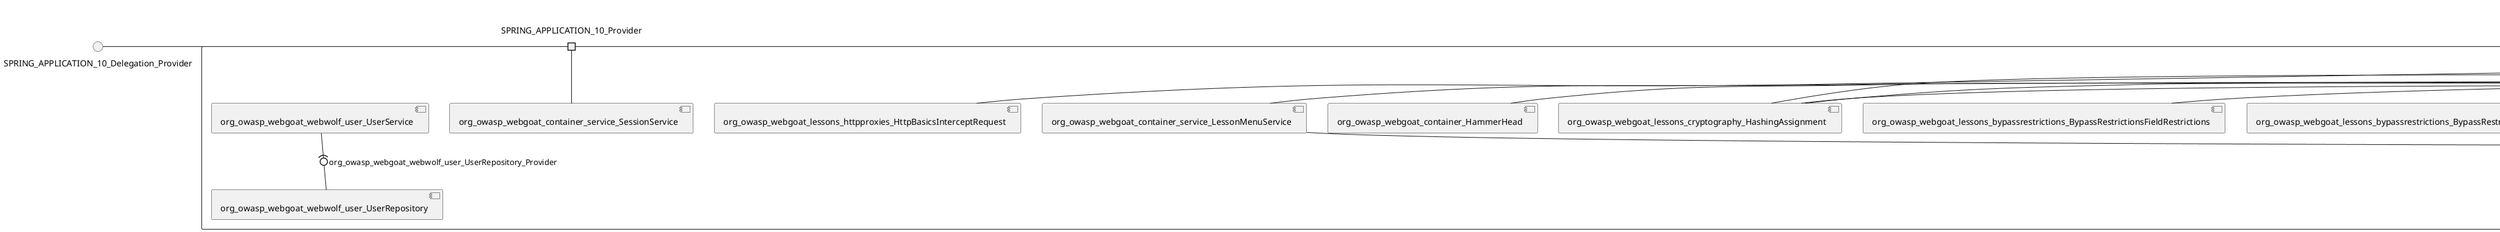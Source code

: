 @startuml
skinparam fixCircleLabelOverlapping true
skinparam componentStyle uml2
() SPRING_APPLICATION_10_Delegation_Provider
() SPRING_APPLICATION_11_Delegation_Provider
() SPRING_APPLICATION_2_Delegation_Provider
() SPRING_APPLICATION_3_Delegation_Provider
() SPRING_APPLICATION_4_Delegation_Provider
() SPRING_APPLICATION_5_Delegation_Provider
() SPRING_APPLICATION_6_Delegation_Provider
() SPRING_APPLICATION_7_Delegation_Provider
() SPRING_APPLICATION_8_Delegation_Provider
() SPRING_APPLICATION_9_Delegation_Provider
() SPRING_APPLICATION_BypassRestrictions_FieldRestrictions_POST_Delegation_Provider
() SPRING_APPLICATION_BypassRestrictions_frontendValidation_POST_Delegation_Provider
() SPRING_APPLICATION_ChromeDevTools_dummy_POST_Delegation_Provider
() SPRING_APPLICATION_ChromeDevTools_network_POST_Delegation_Provider
() SPRING_APPLICATION_CrossSiteScriptingStored_stored_xss_POST_Delegation_Provider
() SPRING_APPLICATION_CrossSiteScriptingStored_stored_xss_follow_up_POST_Delegation_Provider
() SPRING_APPLICATION_CrossSiteScripting_attack1_POST_Delegation_Provider
() SPRING_APPLICATION_CrossSiteScripting_attack3_POST_Delegation_Provider
() SPRING_APPLICATION_CrossSiteScripting_attack4_POST_Delegation_Provider
() SPRING_APPLICATION_CrossSiteScripting_attack5a_GET_Delegation_Provider
() SPRING_APPLICATION_CrossSiteScripting_attack6a_POST_Delegation_Provider
() SPRING_APPLICATION_CrossSiteScripting_dom_follow_up_POST_Delegation_Provider
() SPRING_APPLICATION_CrossSiteScripting_phone_home_xss_POST_Delegation_Provider
() SPRING_APPLICATION_CrossSiteScripting_quiz_GET_POST_Delegation_Provider
() SPRING_APPLICATION_Delegation_Provider
() SPRING_APPLICATION_GET_10_Delegation_Provider
() SPRING_APPLICATION_GET_11_Delegation_Provider
() SPRING_APPLICATION_GET_12_Delegation_Provider
() SPRING_APPLICATION_GET_13_Delegation_Provider
() SPRING_APPLICATION_GET_14_Delegation_Provider
() SPRING_APPLICATION_GET_2_Delegation_Provider
() SPRING_APPLICATION_GET_3_Delegation_Provider
() SPRING_APPLICATION_GET_4_Delegation_Provider
() SPRING_APPLICATION_GET_5_Delegation_Provider
() SPRING_APPLICATION_GET_6_Delegation_Provider
() SPRING_APPLICATION_GET_7_Delegation_Provider
() SPRING_APPLICATION_GET_8_Delegation_Provider
() SPRING_APPLICATION_GET_9_Delegation_Provider
() SPRING_APPLICATION_GET_Delegation_Provider
() SPRING_APPLICATION_HtmlTampering_task_POST_Delegation_Provider
() SPRING_APPLICATION_HttpBasics_attack1_POST_Delegation_Provider
() SPRING_APPLICATION_HttpBasics_attack2_POST_Delegation_Provider
() SPRING_APPLICATION_IDOR_diff_attributes_POST_Delegation_Provider
() SPRING_APPLICATION_IDOR_login_POST_Delegation_Provider
() SPRING_APPLICATION_IDOR_profile_alt_path_POST_Delegation_Provider
() SPRING_APPLICATION_InsecureDeserialization_task_POST_Delegation_Provider
() SPRING_APPLICATION_InsecureLogin_Delegation_Provider
() SPRING_APPLICATION_JWT_decode_POST_Delegation_Provider
() SPRING_APPLICATION_JWT_jku_Delegation_Provider
() SPRING_APPLICATION_JWT_kid_Delegation_Provider
() SPRING_APPLICATION_JWT_quiz_GET_POST_Delegation_Provider
() SPRING_APPLICATION_JWT_refresh_Delegation_Provider
() SPRING_APPLICATION_JWT_secret_POST_Delegation_Provider
() SPRING_APPLICATION_JWT_votings_Delegation_Provider
() SPRING_APPLICATION_LogSpoofing_log_bleeding_POST_Delegation_Provider
() SPRING_APPLICATION_LogSpoofing_log_spoofing_POST_Delegation_Provider
() SPRING_APPLICATION_POST_10_Delegation_Provider
() SPRING_APPLICATION_POST_11_Delegation_Provider
() SPRING_APPLICATION_POST_12_Delegation_Provider
() SPRING_APPLICATION_POST_13_Delegation_Provider
() SPRING_APPLICATION_POST_14_Delegation_Provider
() SPRING_APPLICATION_POST_15_Delegation_Provider
() SPRING_APPLICATION_POST_16_Delegation_Provider
() SPRING_APPLICATION_POST_17_Delegation_Provider
() SPRING_APPLICATION_POST_18_Delegation_Provider
() SPRING_APPLICATION_POST_2_Delegation_Provider
() SPRING_APPLICATION_POST_3_Delegation_Provider
() SPRING_APPLICATION_POST_4_Delegation_Provider
() SPRING_APPLICATION_POST_5_Delegation_Provider
() SPRING_APPLICATION_POST_6_Delegation_Provider
() SPRING_APPLICATION_POST_7_Delegation_Provider
() SPRING_APPLICATION_POST_8_Delegation_Provider
() SPRING_APPLICATION_POST_9_Delegation_Provider
() SPRING_APPLICATION_POST_Delegation_Provider
() SPRING_APPLICATION_PUT_Delegation_Provider
() SPRING_APPLICATION_PasswordReset_ForgotPassword_create_password_reset_link_POST_Delegation_Provider
() SPRING_APPLICATION_PasswordReset_SecurityQuestions_POST_Delegation_Provider
() SPRING_APPLICATION_PasswordReset_reset_Delegation_Provider
() SPRING_APPLICATION_PasswordReset_simple_mail_reset_POST_Delegation_Provider
() SPRING_APPLICATION_PathTraversal_profile_picture_GET_Delegation_Provider
() SPRING_APPLICATION_PathTraversal_profile_picture_fix_GET_Delegation_Provider
() SPRING_APPLICATION_PathTraversal_profile_upload_POST_Delegation_Provider
() SPRING_APPLICATION_PathTraversal_profile_upload_fix_POST_Delegation_Provider
() SPRING_APPLICATION_PathTraversal_profile_upload_remove_user_input_POST_Delegation_Provider
() SPRING_APPLICATION_PathTraversal_random_POST_Delegation_Provider
() SPRING_APPLICATION_PathTraversal_random_picture_GET_Delegation_Provider
() SPRING_APPLICATION_PathTraversal_zip_slip_Delegation_Provider
() SPRING_APPLICATION_SSRF_task1_POST_Delegation_Provider
() SPRING_APPLICATION_SSRF_task2_POST_Delegation_Provider
() SPRING_APPLICATION_SecurePasswords_assignment_POST_Delegation_Provider
() SPRING_APPLICATION_SqlInjectionAdvanced_attack6a_POST_Delegation_Provider
() SPRING_APPLICATION_SqlInjectionAdvanced_attack6b_POST_Delegation_Provider
() SPRING_APPLICATION_SqlInjectionAdvanced_challenge_Login_POST_Delegation_Provider
() SPRING_APPLICATION_SqlInjectionAdvanced_challenge_PUT_Delegation_Provider
() SPRING_APPLICATION_SqlInjectionAdvanced_quiz_GET_POST_Delegation_Provider
() SPRING_APPLICATION_SqlInjectionMitigations_attack10a_POST_Delegation_Provider
() SPRING_APPLICATION_SqlInjectionMitigations_attack10b_POST_Delegation_Provider
() SPRING_APPLICATION_SqlInjectionMitigations_attack12a_POST_Delegation_Provider
() SPRING_APPLICATION_SqlInjectionMitigations_servers_GET_Delegation_Provider
() SPRING_APPLICATION_SqlInjection_assignment5a_POST_Delegation_Provider
() SPRING_APPLICATION_SqlInjection_assignment5b_POST_Delegation_Provider
() SPRING_APPLICATION_SqlInjection_attack10_POST_Delegation_Provider
() SPRING_APPLICATION_SqlInjection_attack2_POST_Delegation_Provider
() SPRING_APPLICATION_SqlInjection_attack3_POST_Delegation_Provider
() SPRING_APPLICATION_SqlInjection_attack4_POST_Delegation_Provider
() SPRING_APPLICATION_SqlInjection_attack5_POST_Delegation_Provider
() SPRING_APPLICATION_SqlInjection_attack8_POST_Delegation_Provider
() SPRING_APPLICATION_SqlInjection_attack9_POST_Delegation_Provider
() SPRING_APPLICATION_SqlOnlyInputValidationOnKeywords_attack_POST_Delegation_Provider
() SPRING_APPLICATION_SqlOnlyInputValidation_attack_POST_Delegation_Provider
() SPRING_APPLICATION_VulnerableComponents_attack1_POST_Delegation_Provider
() SPRING_APPLICATION_WebWolf_GET_Delegation_Provider
() SPRING_APPLICATION_WebWolf_landing_Delegation_Provider
() SPRING_APPLICATION_WebWolf_mail_Delegation_Provider
() SPRING_APPLICATION_challenge_1_POST_Delegation_Provider
() SPRING_APPLICATION_challenge_5_POST_Delegation_Provider
() SPRING_APPLICATION_challenge_7_Delegation_Provider
() SPRING_APPLICATION_challenge_8_Delegation_Provider
() SPRING_APPLICATION_challenge_logo_Delegation_Provider
() SPRING_APPLICATION_cia_quiz_GET_POST_Delegation_Provider
() SPRING_APPLICATION_clientSideFiltering_attack1_POST_Delegation_Provider
() SPRING_APPLICATION_clientSideFiltering_challenge_store_coupons_GET_Delegation_Provider
() SPRING_APPLICATION_clientSideFiltering_getItForFree_POST_Delegation_Provider
() SPRING_APPLICATION_clientSideFiltering_salaries_GET_Delegation_Provider
() SPRING_APPLICATION_crypto_encoding_basic_auth_POST_Delegation_Provider
() SPRING_APPLICATION_crypto_encoding_xor_POST_Delegation_Provider
() SPRING_APPLICATION_crypto_hashing_POST_Delegation_Provider
() SPRING_APPLICATION_crypto_secure_defaults_POST_Delegation_Provider
() SPRING_APPLICATION_crypto_signing_verify_POST_Delegation_Provider
() SPRING_APPLICATION_csrf_feedback_message_POST_Delegation_Provider
() SPRING_APPLICATION_csrf_review_POST_Delegation_Provider
() SPRING_APPLICATION_files_GET_Delegation_Provider
() SPRING_APPLICATION_fileupload_POST_Delegation_Provider
() SPRING_APPLICATION_jwt_Delegation_Provider
() SPRING_APPLICATION_landing_Delegation_Provider
() SPRING_APPLICATION_lesson_template_Delegation_Provider
() SPRING_APPLICATION_login_oauth_mvc_GET_Delegation_Provider
() SPRING_APPLICATION_mail_DELETE_GET_POST_Delegation_Provider
() SPRING_APPLICATION_register_mvc_POST_Delegation_Provider
() SPRING_APPLICATION_registration_GET_Delegation_Provider
() SPRING_APPLICATION_requests_GET_Delegation_Provider
() SPRING_APPLICATION_scoreboard_data_GET_Delegation_Provider
() SPRING_APPLICATION_server_directory_GET_Delegation_Provider
() SPRING_APPLICATION_service_debug_labels_mvc_Delegation_Provider
() SPRING_APPLICATION_service_lessonoverview_mvc_GET_Delegation_Provider
() SPRING_APPLICATION_xxe_comments_GET_Delegation_Provider
rectangle System {
[org_owasp_webgoat_container_HammerHead] [[webgoat-webgoat.repository#_ZEEEvtFWEe-W2uA1eMNxfA]]
[org_owasp_webgoat_container_WebWolfRedirect] [[webgoat-webgoat.repository#_ZEEEvtFWEe-W2uA1eMNxfA]]
[org_owasp_webgoat_container_controller_StartLesson] [[webgoat-webgoat.repository#_ZEEEvtFWEe-W2uA1eMNxfA]]
[org_owasp_webgoat_container_controller_Welcome] [[webgoat-webgoat.repository#_ZEEEvtFWEe-W2uA1eMNxfA]]
[org_owasp_webgoat_container_i18n_PluginMessages_Provider] [[webgoat-webgoat.repository#_ZEEEvtFWEe-W2uA1eMNxfA]]
[org_owasp_webgoat_container_report_ReportCardController] [[webgoat-webgoat.repository#_ZEEEvtFWEe-W2uA1eMNxfA]]
[org_owasp_webgoat_container_service_EnvironmentService] [[webgoat-webgoat.repository#_ZEEEvtFWEe-W2uA1eMNxfA]]
[org_owasp_webgoat_container_service_HintService] [[webgoat-webgoat.repository#_ZEEEvtFWEe-W2uA1eMNxfA]]
[org_owasp_webgoat_container_service_LabelDebugService] [[webgoat-webgoat.repository#_ZEEEvtFWEe-W2uA1eMNxfA]]
[org_owasp_webgoat_container_service_LabelService] [[webgoat-webgoat.repository#_ZEEEvtFWEe-W2uA1eMNxfA]]
[org_owasp_webgoat_container_service_LessonInfoService] [[webgoat-webgoat.repository#_ZEEEvtFWEe-W2uA1eMNxfA]]
[org_owasp_webgoat_container_service_LessonMenuService] [[webgoat-webgoat.repository#_ZEEEvtFWEe-W2uA1eMNxfA]]
[org_owasp_webgoat_container_service_LessonProgressService] [[webgoat-webgoat.repository#_ZEEEvtFWEe-W2uA1eMNxfA]]
[org_owasp_webgoat_container_service_RestartLessonService] [[webgoat-webgoat.repository#_ZEEEvtFWEe-W2uA1eMNxfA]]
[org_owasp_webgoat_container_service_SessionService] [[webgoat-webgoat.repository#_ZEEEvtFWEe-W2uA1eMNxfA]]
[org_owasp_webgoat_container_session_LessonSession_Provider] [[webgoat-webgoat.repository#_ZEEEvtFWEe-W2uA1eMNxfA]]
[org_owasp_webgoat_container_users_RegistrationController] [[webgoat-webgoat.repository#_ZEEEvtFWEe-W2uA1eMNxfA]]
[org_owasp_webgoat_container_users_Scoreboard] [[webgoat-webgoat.repository#_ZEEEvtFWEe-W2uA1eMNxfA]]
[org_owasp_webgoat_container_users_UserProgressRepository] [[webgoat-webgoat.repository#_ZEEEvtFWEe-W2uA1eMNxfA]]
[org_owasp_webgoat_container_users_UserRepository] [[webgoat-webgoat.repository#_ZEEEvtFWEe-W2uA1eMNxfA]]
[org_owasp_webgoat_container_users_UserService] [[webgoat-webgoat.repository#_ZEEEvtFWEe-W2uA1eMNxfA]]
[org_owasp_webgoat_lessons_authbypass_VerifyAccount] [[webgoat-webgoat.repository#_ZEEEvtFWEe-W2uA1eMNxfA]]
[org_owasp_webgoat_lessons_bypassrestrictions_BypassRestrictionsFieldRestrictions] [[webgoat-webgoat.repository#_ZEEEvtFWEe-W2uA1eMNxfA]]
[org_owasp_webgoat_lessons_bypassrestrictions_BypassRestrictionsFrontendValidation] [[webgoat-webgoat.repository#_ZEEEvtFWEe-W2uA1eMNxfA]]
[org_owasp_webgoat_lessons_challenges_FlagController] [[webgoat-webgoat.repository#_ZEEEvtFWEe-W2uA1eMNxfA]]
[org_owasp_webgoat_lessons_challenges_challenge1_Assignment1] [[webgoat-webgoat.repository#_ZEEEvtFWEe-W2uA1eMNxfA]]
[org_owasp_webgoat_lessons_challenges_challenge1_ImageServlet] [[webgoat-webgoat.repository#_ZEEEvtFWEe-W2uA1eMNxfA]]
[org_owasp_webgoat_lessons_challenges_challenge5_Assignment5] [[webgoat-webgoat.repository#_ZEEEvtFWEe-W2uA1eMNxfA]]
[org_owasp_webgoat_lessons_challenges_challenge7_Assignment7] [[webgoat-webgoat.repository#_ZEEEvtFWEe-W2uA1eMNxfA]]
[org_owasp_webgoat_lessons_challenges_challenge8_Assignment8] [[webgoat-webgoat.repository#_ZEEEvtFWEe-W2uA1eMNxfA]]
[org_owasp_webgoat_lessons_chromedevtools_NetworkDummy] [[webgoat-webgoat.repository#_ZEEEvtFWEe-W2uA1eMNxfA]]
[org_owasp_webgoat_lessons_chromedevtools_NetworkLesson] [[webgoat-webgoat.repository#_ZEEEvtFWEe-W2uA1eMNxfA]]
[org_owasp_webgoat_lessons_cia_CIAQuiz] [[webgoat-webgoat.repository#_ZEEEvtFWEe-W2uA1eMNxfA]]
[org_owasp_webgoat_lessons_clientsidefiltering_ClientSideFilteringAssignment] [[webgoat-webgoat.repository#_ZEEEvtFWEe-W2uA1eMNxfA]]
[org_owasp_webgoat_lessons_clientsidefiltering_ClientSideFilteringFreeAssignment] [[webgoat-webgoat.repository#_ZEEEvtFWEe-W2uA1eMNxfA]]
[org_owasp_webgoat_lessons_clientsidefiltering_Salaries] [[webgoat-webgoat.repository#_ZEEEvtFWEe-W2uA1eMNxfA]]
[org_owasp_webgoat_lessons_clientsidefiltering_ShopEndpoint] [[webgoat-webgoat.repository#_ZEEEvtFWEe-W2uA1eMNxfA]]
[org_owasp_webgoat_lessons_cryptography_EncodingAssignment] [[webgoat-webgoat.repository#_ZEEEvtFWEe-W2uA1eMNxfA]]
[org_owasp_webgoat_lessons_cryptography_HashingAssignment] [[webgoat-webgoat.repository#_ZEEEvtFWEe-W2uA1eMNxfA]]
[org_owasp_webgoat_lessons_cryptography_SecureDefaultsAssignment] [[webgoat-webgoat.repository#_ZEEEvtFWEe-W2uA1eMNxfA]]
[org_owasp_webgoat_lessons_cryptography_SigningAssignment] [[webgoat-webgoat.repository#_ZEEEvtFWEe-W2uA1eMNxfA]]
[org_owasp_webgoat_lessons_cryptography_XOREncodingAssignment] [[webgoat-webgoat.repository#_ZEEEvtFWEe-W2uA1eMNxfA]]
[org_owasp_webgoat_lessons_csrf_CSRFConfirmFlag1] [[webgoat-webgoat.repository#_ZEEEvtFWEe-W2uA1eMNxfA]]
[org_owasp_webgoat_lessons_csrf_CSRFFeedback] [[webgoat-webgoat.repository#_ZEEEvtFWEe-W2uA1eMNxfA]]
[org_owasp_webgoat_lessons_csrf_CSRFGetFlag] [[webgoat-webgoat.repository#_ZEEEvtFWEe-W2uA1eMNxfA]]
[org_owasp_webgoat_lessons_csrf_CSRFLogin] [[webgoat-webgoat.repository#_ZEEEvtFWEe-W2uA1eMNxfA]]
[org_owasp_webgoat_lessons_csrf_ForgedReviews] [[webgoat-webgoat.repository#_ZEEEvtFWEe-W2uA1eMNxfA]]
[org_owasp_webgoat_lessons_deserialization_InsecureDeserializationTask] [[webgoat-webgoat.repository#_ZEEEvtFWEe-W2uA1eMNxfA]]
[org_owasp_webgoat_lessons_hijacksession_HijackSessionAssignment] [[webgoat-webgoat.repository#_ZEEEvtFWEe-W2uA1eMNxfA]]
[org_owasp_webgoat_lessons_htmltampering_HtmlTamperingTask] [[webgoat-webgoat.repository#_ZEEEvtFWEe-W2uA1eMNxfA]]
[org_owasp_webgoat_lessons_httpbasics_HttpBasicsLesson] [[webgoat-webgoat.repository#_ZEEEvtFWEe-W2uA1eMNxfA]]
[org_owasp_webgoat_lessons_httpbasics_HttpBasicsQuiz] [[webgoat-webgoat.repository#_ZEEEvtFWEe-W2uA1eMNxfA]]
[org_owasp_webgoat_lessons_httpproxies_HttpBasicsInterceptRequest] [[webgoat-webgoat.repository#_ZEEEvtFWEe-W2uA1eMNxfA]]
[org_owasp_webgoat_lessons_idor_IDORDiffAttributes] [[webgoat-webgoat.repository#_ZEEEvtFWEe-W2uA1eMNxfA]]
[org_owasp_webgoat_lessons_idor_IDOREditOtherProfile] [[webgoat-webgoat.repository#_ZEEEvtFWEe-W2uA1eMNxfA]]
[org_owasp_webgoat_lessons_idor_IDORLogin] [[webgoat-webgoat.repository#_ZEEEvtFWEe-W2uA1eMNxfA]]
[org_owasp_webgoat_lessons_idor_IDORViewOtherProfile] [[webgoat-webgoat.repository#_ZEEEvtFWEe-W2uA1eMNxfA]]
[org_owasp_webgoat_lessons_idor_IDORViewOwnProfile] [[webgoat-webgoat.repository#_ZEEEvtFWEe-W2uA1eMNxfA]]
[org_owasp_webgoat_lessons_idor_IDORViewOwnProfileAltUrl] [[webgoat-webgoat.repository#_ZEEEvtFWEe-W2uA1eMNxfA]]
[org_owasp_webgoat_lessons_insecurelogin_InsecureLoginTask] [[webgoat-webgoat.repository#_ZEEEvtFWEe-W2uA1eMNxfA]]
[org_owasp_webgoat_lessons_jwt_JWTDecodeEndpoint] [[webgoat-webgoat.repository#_ZEEEvtFWEe-W2uA1eMNxfA]]
[org_owasp_webgoat_lessons_jwt_JWTQuiz] [[webgoat-webgoat.repository#_ZEEEvtFWEe-W2uA1eMNxfA]]
[org_owasp_webgoat_lessons_jwt_JWTRefreshEndpoint] [[webgoat-webgoat.repository#_ZEEEvtFWEe-W2uA1eMNxfA]]
[org_owasp_webgoat_lessons_jwt_JWTSecretKeyEndpoint] [[webgoat-webgoat.repository#_ZEEEvtFWEe-W2uA1eMNxfA]]
[org_owasp_webgoat_lessons_jwt_JWTVotesEndpoint] [[webgoat-webgoat.repository#_ZEEEvtFWEe-W2uA1eMNxfA]]
[org_owasp_webgoat_lessons_jwt_claimmisuse_JWTHeaderJKUEndpoint] [[webgoat-webgoat.repository#_ZEEEvtFWEe-W2uA1eMNxfA]]
[org_owasp_webgoat_lessons_jwt_claimmisuse_JWTHeaderKIDEndpoint] [[webgoat-webgoat.repository#_ZEEEvtFWEe-W2uA1eMNxfA]]
[org_owasp_webgoat_lessons_lessontemplate_SampleAttack] [[webgoat-webgoat.repository#_ZEEEvtFWEe-W2uA1eMNxfA]]
[org_owasp_webgoat_lessons_logging_LogBleedingTask] [[webgoat-webgoat.repository#_ZEEEvtFWEe-W2uA1eMNxfA]]
[org_owasp_webgoat_lessons_logging_LogSpoofingTask] [[webgoat-webgoat.repository#_ZEEEvtFWEe-W2uA1eMNxfA]]
[org_owasp_webgoat_lessons_missingac_MissingFunctionACHiddenMenus] [[webgoat-webgoat.repository#_ZEEEvtFWEe-W2uA1eMNxfA]]
[org_owasp_webgoat_lessons_missingac_MissingFunctionACUsers] [[webgoat-webgoat.repository#_ZEEEvtFWEe-W2uA1eMNxfA]]
[org_owasp_webgoat_lessons_missingac_MissingFunctionACYourHash] [[webgoat-webgoat.repository#_ZEEEvtFWEe-W2uA1eMNxfA]]
[org_owasp_webgoat_lessons_missingac_MissingFunctionACYourHashAdmin] [[webgoat-webgoat.repository#_ZEEEvtFWEe-W2uA1eMNxfA]]
[org_owasp_webgoat_lessons_passwordreset_QuestionsAssignment] [[webgoat-webgoat.repository#_ZEEEvtFWEe-W2uA1eMNxfA]]
[org_owasp_webgoat_lessons_passwordreset_ResetLinkAssignment] [[webgoat-webgoat.repository#_ZEEEvtFWEe-W2uA1eMNxfA]]
[org_owasp_webgoat_lessons_passwordreset_ResetLinkAssignmentForgotPassword] [[webgoat-webgoat.repository#_ZEEEvtFWEe-W2uA1eMNxfA]]
[org_owasp_webgoat_lessons_passwordreset_SecurityQuestionAssignment] [[webgoat-webgoat.repository#_ZEEEvtFWEe-W2uA1eMNxfA]]
[org_owasp_webgoat_lessons_passwordreset_SimpleMailAssignment] [[webgoat-webgoat.repository#_ZEEEvtFWEe-W2uA1eMNxfA]]
[org_owasp_webgoat_lessons_pathtraversal_ProfileUpload] [[webgoat-webgoat.repository#_ZEEEvtFWEe-W2uA1eMNxfA]]
[org_owasp_webgoat_lessons_pathtraversal_ProfileUploadFix] [[webgoat-webgoat.repository#_ZEEEvtFWEe-W2uA1eMNxfA]]
[org_owasp_webgoat_lessons_pathtraversal_ProfileUploadRemoveUserInput] [[webgoat-webgoat.repository#_ZEEEvtFWEe-W2uA1eMNxfA]]
[org_owasp_webgoat_lessons_pathtraversal_ProfileUploadRetrieval] [[webgoat-webgoat.repository#_ZEEEvtFWEe-W2uA1eMNxfA]]
[org_owasp_webgoat_lessons_pathtraversal_ProfileZipSlip] [[webgoat-webgoat.repository#_ZEEEvtFWEe-W2uA1eMNxfA]]
[org_owasp_webgoat_lessons_securepasswords_SecurePasswordsAssignment] [[webgoat-webgoat.repository#_ZEEEvtFWEe-W2uA1eMNxfA]]
[org_owasp_webgoat_lessons_spoofcookie_SpoofCookieAssignment] [[webgoat-webgoat.repository#_ZEEEvtFWEe-W2uA1eMNxfA]]
[org_owasp_webgoat_lessons_sqlinjection_advanced_SqlInjectionChallenge] [[webgoat-webgoat.repository#_ZEEEvtFWEe-W2uA1eMNxfA]]
[org_owasp_webgoat_lessons_sqlinjection_advanced_SqlInjectionChallengeLogin] [[webgoat-webgoat.repository#_ZEEEvtFWEe-W2uA1eMNxfA]]
[org_owasp_webgoat_lessons_sqlinjection_advanced_SqlInjectionLesson6a] [[webgoat-webgoat.repository#_ZEEEvtFWEe-W2uA1eMNxfA]]
[org_owasp_webgoat_lessons_sqlinjection_advanced_SqlInjectionLesson6b] [[webgoat-webgoat.repository#_ZEEEvtFWEe-W2uA1eMNxfA]]
[org_owasp_webgoat_lessons_sqlinjection_advanced_SqlInjectionQuiz] [[webgoat-webgoat.repository#_ZEEEvtFWEe-W2uA1eMNxfA]]
[org_owasp_webgoat_lessons_sqlinjection_introduction_SqlInjectionLesson10] [[webgoat-webgoat.repository#_ZEEEvtFWEe-W2uA1eMNxfA]]
[org_owasp_webgoat_lessons_sqlinjection_introduction_SqlInjectionLesson2] [[webgoat-webgoat.repository#_ZEEEvtFWEe-W2uA1eMNxfA]]
[org_owasp_webgoat_lessons_sqlinjection_introduction_SqlInjectionLesson3] [[webgoat-webgoat.repository#_ZEEEvtFWEe-W2uA1eMNxfA]]
[org_owasp_webgoat_lessons_sqlinjection_introduction_SqlInjectionLesson4] [[webgoat-webgoat.repository#_ZEEEvtFWEe-W2uA1eMNxfA]]
[org_owasp_webgoat_lessons_sqlinjection_introduction_SqlInjectionLesson5] [[webgoat-webgoat.repository#_ZEEEvtFWEe-W2uA1eMNxfA]]
[org_owasp_webgoat_lessons_sqlinjection_introduction_SqlInjectionLesson5a] [[webgoat-webgoat.repository#_ZEEEvtFWEe-W2uA1eMNxfA]]
[org_owasp_webgoat_lessons_sqlinjection_introduction_SqlInjectionLesson5b] [[webgoat-webgoat.repository#_ZEEEvtFWEe-W2uA1eMNxfA]]
[org_owasp_webgoat_lessons_sqlinjection_introduction_SqlInjectionLesson8] [[webgoat-webgoat.repository#_ZEEEvtFWEe-W2uA1eMNxfA]]
[org_owasp_webgoat_lessons_sqlinjection_introduction_SqlInjectionLesson9] [[webgoat-webgoat.repository#_ZEEEvtFWEe-W2uA1eMNxfA]]
[org_owasp_webgoat_lessons_sqlinjection_mitigation_Servers] [[webgoat-webgoat.repository#_ZEEEvtFWEe-W2uA1eMNxfA]]
[org_owasp_webgoat_lessons_sqlinjection_mitigation_SqlInjectionLesson10a] [[webgoat-webgoat.repository#_ZEEEvtFWEe-W2uA1eMNxfA]]
[org_owasp_webgoat_lessons_sqlinjection_mitigation_SqlInjectionLesson10b] [[webgoat-webgoat.repository#_ZEEEvtFWEe-W2uA1eMNxfA]]
[org_owasp_webgoat_lessons_sqlinjection_mitigation_SqlInjectionLesson13] [[webgoat-webgoat.repository#_ZEEEvtFWEe-W2uA1eMNxfA]]
[org_owasp_webgoat_lessons_sqlinjection_mitigation_SqlOnlyInputValidation] [[webgoat-webgoat.repository#_ZEEEvtFWEe-W2uA1eMNxfA]]
[org_owasp_webgoat_lessons_sqlinjection_mitigation_SqlOnlyInputValidationOnKeywords] [[webgoat-webgoat.repository#_ZEEEvtFWEe-W2uA1eMNxfA]]
[org_owasp_webgoat_lessons_ssrf_SSRFTask1] [[webgoat-webgoat.repository#_ZEEEvtFWEe-W2uA1eMNxfA]]
[org_owasp_webgoat_lessons_ssrf_SSRFTask2] [[webgoat-webgoat.repository#_ZEEEvtFWEe-W2uA1eMNxfA]]
[org_owasp_webgoat_lessons_vulnerablecomponents_VulnerableComponentsLesson] [[webgoat-webgoat.repository#_ZEEEvtFWEe-W2uA1eMNxfA]]
[org_owasp_webgoat_lessons_webwolfintroduction_LandingAssignment] [[webgoat-webgoat.repository#_ZEEEvtFWEe-W2uA1eMNxfA]]
[org_owasp_webgoat_lessons_webwolfintroduction_MailAssignment] [[webgoat-webgoat.repository#_ZEEEvtFWEe-W2uA1eMNxfA]]
[org_owasp_webgoat_lessons_xss_CrossSiteScriptingLesson1] [[webgoat-webgoat.repository#_ZEEEvtFWEe-W2uA1eMNxfA]]
[org_owasp_webgoat_lessons_xss_CrossSiteScriptingLesson5a] [[webgoat-webgoat.repository#_ZEEEvtFWEe-W2uA1eMNxfA]]
[org_owasp_webgoat_lessons_xss_CrossSiteScriptingLesson6a] [[webgoat-webgoat.repository#_ZEEEvtFWEe-W2uA1eMNxfA]]
[org_owasp_webgoat_lessons_xss_CrossSiteScriptingQuiz] [[webgoat-webgoat.repository#_ZEEEvtFWEe-W2uA1eMNxfA]]
[org_owasp_webgoat_lessons_xss_DOMCrossSiteScripting] [[webgoat-webgoat.repository#_ZEEEvtFWEe-W2uA1eMNxfA]]
[org_owasp_webgoat_lessons_xss_DOMCrossSiteScriptingVerifier] [[webgoat-webgoat.repository#_ZEEEvtFWEe-W2uA1eMNxfA]]
[org_owasp_webgoat_lessons_xss_mitigation_CrossSiteScriptingLesson3] [[webgoat-webgoat.repository#_ZEEEvtFWEe-W2uA1eMNxfA]]
[org_owasp_webgoat_lessons_xss_mitigation_CrossSiteScriptingLesson4] [[webgoat-webgoat.repository#_ZEEEvtFWEe-W2uA1eMNxfA]]
[org_owasp_webgoat_lessons_xss_stored_StoredCrossSiteScriptingVerifier] [[webgoat-webgoat.repository#_ZEEEvtFWEe-W2uA1eMNxfA]]
[org_owasp_webgoat_lessons_xss_stored_StoredXssComments] [[webgoat-webgoat.repository#_ZEEEvtFWEe-W2uA1eMNxfA]]
[org_owasp_webgoat_lessons_xxe_BlindSendFileAssignment] [[webgoat-webgoat.repository#_ZEEEvtFWEe-W2uA1eMNxfA]]
[org_owasp_webgoat_lessons_xxe_CommentsEndpoint] [[webgoat-webgoat.repository#_ZEEEvtFWEe-W2uA1eMNxfA]]
[org_owasp_webgoat_lessons_xxe_ContentTypeAssignment] [[webgoat-webgoat.repository#_ZEEEvtFWEe-W2uA1eMNxfA]]
[org_owasp_webgoat_lessons_xxe_SimpleXXE] [[webgoat-webgoat.repository#_ZEEEvtFWEe-W2uA1eMNxfA]]
[org_owasp_webgoat_webwolf_FileServer] [[webgoat-webgoat.repository#_ZEEEvtFWEe-W2uA1eMNxfA]]
[org_owasp_webgoat_webwolf_jwt_JWTController] [[webgoat-webgoat.repository#_ZEEEvtFWEe-W2uA1eMNxfA]]
[org_owasp_webgoat_webwolf_mailbox_MailboxController] [[webgoat-webgoat.repository#_ZEEEvtFWEe-W2uA1eMNxfA]]
[org_owasp_webgoat_webwolf_mailbox_MailboxRepository] [[webgoat-webgoat.repository#_ZEEEvtFWEe-W2uA1eMNxfA]]
[org_owasp_webgoat_webwolf_requests_LandingPage] [[webgoat-webgoat.repository#_ZEEEvtFWEe-W2uA1eMNxfA]]
[org_owasp_webgoat_webwolf_requests_Requests] [[webgoat-webgoat.repository#_ZEEEvtFWEe-W2uA1eMNxfA]]
[org_owasp_webgoat_webwolf_user_UserRepository] [[webgoat-webgoat.repository#_ZEEEvtFWEe-W2uA1eMNxfA]]
[org_owasp_webgoat_webwolf_user_UserService] [[webgoat-webgoat.repository#_ZEEEvtFWEe-W2uA1eMNxfA]]
port SPRING_APPLICATION_10_Provider
SPRING_APPLICATION_10_Delegation_Provider - SPRING_APPLICATION_10_Provider
SPRING_APPLICATION_10_Provider - [org_owasp_webgoat_container_service_SessionService]
port SPRING_APPLICATION_11_Provider
SPRING_APPLICATION_11_Delegation_Provider - SPRING_APPLICATION_11_Provider
SPRING_APPLICATION_11_Provider - [org_owasp_webgoat_webwolf_FileServer]
port SPRING_APPLICATION_2_Provider
SPRING_APPLICATION_2_Delegation_Provider - SPRING_APPLICATION_2_Provider
SPRING_APPLICATION_2_Provider - [org_owasp_webgoat_lessons_httpproxies_HttpBasicsInterceptRequest]
port SPRING_APPLICATION_3_Provider
SPRING_APPLICATION_3_Delegation_Provider - SPRING_APPLICATION_3_Provider
SPRING_APPLICATION_3_Provider - [org_owasp_webgoat_container_service_LessonMenuService]
port SPRING_APPLICATION_4_Provider
SPRING_APPLICATION_4_Delegation_Provider - SPRING_APPLICATION_4_Provider
SPRING_APPLICATION_4_Provider - [org_owasp_webgoat_lessons_jwt_JWTSecretKeyEndpoint]
port SPRING_APPLICATION_5_Provider
SPRING_APPLICATION_5_Delegation_Provider - SPRING_APPLICATION_5_Provider
SPRING_APPLICATION_5_Provider - [org_owasp_webgoat_lessons_cryptography_SigningAssignment]
port SPRING_APPLICATION_6_Provider
SPRING_APPLICATION_6_Delegation_Provider - SPRING_APPLICATION_6_Provider
SPRING_APPLICATION_6_Provider - [org_owasp_webgoat_container_HammerHead]
port SPRING_APPLICATION_7_Provider
SPRING_APPLICATION_7_Delegation_Provider - SPRING_APPLICATION_7_Provider
SPRING_APPLICATION_7_Provider - [org_owasp_webgoat_lessons_cryptography_HashingAssignment]
port SPRING_APPLICATION_8_Provider
SPRING_APPLICATION_8_Delegation_Provider - SPRING_APPLICATION_8_Provider
SPRING_APPLICATION_8_Provider - [org_owasp_webgoat_container_service_LabelDebugService]
port SPRING_APPLICATION_9_Provider
SPRING_APPLICATION_9_Delegation_Provider - SPRING_APPLICATION_9_Provider
SPRING_APPLICATION_9_Provider - [org_owasp_webgoat_lessons_cryptography_HashingAssignment]
port SPRING_APPLICATION_BypassRestrictions_FieldRestrictions_POST_Provider
SPRING_APPLICATION_BypassRestrictions_FieldRestrictions_POST_Delegation_Provider - SPRING_APPLICATION_BypassRestrictions_FieldRestrictions_POST_Provider
SPRING_APPLICATION_BypassRestrictions_FieldRestrictions_POST_Provider - [org_owasp_webgoat_lessons_bypassrestrictions_BypassRestrictionsFieldRestrictions]
port SPRING_APPLICATION_BypassRestrictions_frontendValidation_POST_Provider
SPRING_APPLICATION_BypassRestrictions_frontendValidation_POST_Delegation_Provider - SPRING_APPLICATION_BypassRestrictions_frontendValidation_POST_Provider
SPRING_APPLICATION_BypassRestrictions_frontendValidation_POST_Provider - [org_owasp_webgoat_lessons_bypassrestrictions_BypassRestrictionsFrontendValidation]
port SPRING_APPLICATION_ChromeDevTools_dummy_POST_Provider
SPRING_APPLICATION_ChromeDevTools_dummy_POST_Delegation_Provider - SPRING_APPLICATION_ChromeDevTools_dummy_POST_Provider
SPRING_APPLICATION_ChromeDevTools_dummy_POST_Provider - [org_owasp_webgoat_lessons_chromedevtools_NetworkDummy]
port SPRING_APPLICATION_ChromeDevTools_network_POST_Provider
SPRING_APPLICATION_ChromeDevTools_network_POST_Delegation_Provider - SPRING_APPLICATION_ChromeDevTools_network_POST_Provider
SPRING_APPLICATION_ChromeDevTools_network_POST_Provider - [org_owasp_webgoat_lessons_chromedevtools_NetworkLesson]
port SPRING_APPLICATION_CrossSiteScriptingStored_stored_xss_POST_Provider
SPRING_APPLICATION_CrossSiteScriptingStored_stored_xss_POST_Delegation_Provider - SPRING_APPLICATION_CrossSiteScriptingStored_stored_xss_POST_Provider
SPRING_APPLICATION_CrossSiteScriptingStored_stored_xss_POST_Provider - [org_owasp_webgoat_lessons_xss_stored_StoredXssComments]
port SPRING_APPLICATION_CrossSiteScriptingStored_stored_xss_follow_up_POST_Provider
SPRING_APPLICATION_CrossSiteScriptingStored_stored_xss_follow_up_POST_Delegation_Provider - SPRING_APPLICATION_CrossSiteScriptingStored_stored_xss_follow_up_POST_Provider
SPRING_APPLICATION_CrossSiteScriptingStored_stored_xss_follow_up_POST_Provider - [org_owasp_webgoat_lessons_xss_stored_StoredCrossSiteScriptingVerifier]
port SPRING_APPLICATION_CrossSiteScripting_attack1_POST_Provider
SPRING_APPLICATION_CrossSiteScripting_attack1_POST_Delegation_Provider - SPRING_APPLICATION_CrossSiteScripting_attack1_POST_Provider
SPRING_APPLICATION_CrossSiteScripting_attack1_POST_Provider - [org_owasp_webgoat_lessons_xss_CrossSiteScriptingLesson1]
port SPRING_APPLICATION_CrossSiteScripting_attack3_POST_Provider
SPRING_APPLICATION_CrossSiteScripting_attack3_POST_Delegation_Provider - SPRING_APPLICATION_CrossSiteScripting_attack3_POST_Provider
SPRING_APPLICATION_CrossSiteScripting_attack3_POST_Provider - [org_owasp_webgoat_lessons_xss_mitigation_CrossSiteScriptingLesson3]
port SPRING_APPLICATION_CrossSiteScripting_attack4_POST_Provider
SPRING_APPLICATION_CrossSiteScripting_attack4_POST_Delegation_Provider - SPRING_APPLICATION_CrossSiteScripting_attack4_POST_Provider
SPRING_APPLICATION_CrossSiteScripting_attack4_POST_Provider - [org_owasp_webgoat_lessons_xss_mitigation_CrossSiteScriptingLesson4]
port SPRING_APPLICATION_CrossSiteScripting_attack5a_GET_Provider
SPRING_APPLICATION_CrossSiteScripting_attack5a_GET_Delegation_Provider - SPRING_APPLICATION_CrossSiteScripting_attack5a_GET_Provider
SPRING_APPLICATION_CrossSiteScripting_attack5a_GET_Provider - [org_owasp_webgoat_lessons_xss_CrossSiteScriptingLesson5a]
port SPRING_APPLICATION_CrossSiteScripting_attack6a_POST_Provider
SPRING_APPLICATION_CrossSiteScripting_attack6a_POST_Delegation_Provider - SPRING_APPLICATION_CrossSiteScripting_attack6a_POST_Provider
SPRING_APPLICATION_CrossSiteScripting_attack6a_POST_Provider - [org_owasp_webgoat_lessons_xss_CrossSiteScriptingLesson6a]
port SPRING_APPLICATION_CrossSiteScripting_dom_follow_up_POST_Provider
SPRING_APPLICATION_CrossSiteScripting_dom_follow_up_POST_Delegation_Provider - SPRING_APPLICATION_CrossSiteScripting_dom_follow_up_POST_Provider
SPRING_APPLICATION_CrossSiteScripting_dom_follow_up_POST_Provider - [org_owasp_webgoat_lessons_xss_DOMCrossSiteScriptingVerifier]
port SPRING_APPLICATION_CrossSiteScripting_phone_home_xss_POST_Provider
SPRING_APPLICATION_CrossSiteScripting_phone_home_xss_POST_Delegation_Provider - SPRING_APPLICATION_CrossSiteScripting_phone_home_xss_POST_Provider
SPRING_APPLICATION_CrossSiteScripting_phone_home_xss_POST_Provider - [org_owasp_webgoat_lessons_xss_DOMCrossSiteScripting]
port SPRING_APPLICATION_CrossSiteScripting_quiz_GET_POST_Provider
SPRING_APPLICATION_CrossSiteScripting_quiz_GET_POST_Delegation_Provider - SPRING_APPLICATION_CrossSiteScripting_quiz_GET_POST_Provider
SPRING_APPLICATION_CrossSiteScripting_quiz_GET_POST_Provider - [org_owasp_webgoat_lessons_xss_CrossSiteScriptingQuiz]
port SPRING_APPLICATION_Provider
SPRING_APPLICATION_Delegation_Provider - SPRING_APPLICATION_Provider
SPRING_APPLICATION_Provider - [org_owasp_webgoat_lessons_xxe_SimpleXXE]
port SPRING_APPLICATION_GET_10_Provider
SPRING_APPLICATION_GET_10_Delegation_Provider - SPRING_APPLICATION_GET_10_Provider
SPRING_APPLICATION_GET_10_Provider - [org_owasp_webgoat_container_service_LabelService]
port SPRING_APPLICATION_GET_11_Provider
SPRING_APPLICATION_GET_11_Delegation_Provider - SPRING_APPLICATION_GET_11_Provider
SPRING_APPLICATION_GET_11_Provider - [org_owasp_webgoat_lessons_spoofcookie_SpoofCookieAssignment]
port SPRING_APPLICATION_GET_12_Provider
SPRING_APPLICATION_GET_12_Delegation_Provider - SPRING_APPLICATION_GET_12_Provider
SPRING_APPLICATION_GET_12_Provider - [org_owasp_webgoat_lessons_idor_IDORViewOtherProfile]
port SPRING_APPLICATION_GET_13_Provider
SPRING_APPLICATION_GET_13_Delegation_Provider - SPRING_APPLICATION_GET_13_Provider
SPRING_APPLICATION_GET_13_Provider - [org_owasp_webgoat_container_controller_StartLesson]
port SPRING_APPLICATION_GET_14_Provider
SPRING_APPLICATION_GET_14_Delegation_Provider - SPRING_APPLICATION_GET_14_Provider
SPRING_APPLICATION_GET_14_Provider - [org_owasp_webgoat_lessons_idor_IDORViewOwnProfile]
port SPRING_APPLICATION_GET_2_Provider
SPRING_APPLICATION_GET_2_Delegation_Provider - SPRING_APPLICATION_GET_2_Provider
SPRING_APPLICATION_GET_2_Provider - [org_owasp_webgoat_container_report_ReportCardController]
port SPRING_APPLICATION_GET_3_Provider
SPRING_APPLICATION_GET_3_Delegation_Provider - SPRING_APPLICATION_GET_3_Provider
SPRING_APPLICATION_GET_3_Provider - [org_owasp_webgoat_container_service_RestartLessonService]
port SPRING_APPLICATION_GET_4_Provider
SPRING_APPLICATION_GET_4_Delegation_Provider - SPRING_APPLICATION_GET_4_Provider
SPRING_APPLICATION_GET_4_Provider - [org_owasp_webgoat_lessons_csrf_ForgedReviews]
port SPRING_APPLICATION_GET_5_Provider
SPRING_APPLICATION_GET_5_Delegation_Provider - SPRING_APPLICATION_GET_5_Provider
SPRING_APPLICATION_GET_5_Provider - [org_owasp_webgoat_container_controller_Welcome]
port SPRING_APPLICATION_GET_6_Provider
SPRING_APPLICATION_GET_6_Delegation_Provider - SPRING_APPLICATION_GET_6_Provider
SPRING_APPLICATION_GET_6_Provider - [org_owasp_webgoat_container_service_LessonInfoService]
port SPRING_APPLICATION_GET_7_Provider
SPRING_APPLICATION_GET_7_Delegation_Provider - SPRING_APPLICATION_GET_7_Provider
SPRING_APPLICATION_GET_7_Provider - [org_owasp_webgoat_lessons_cryptography_EncodingAssignment]
port SPRING_APPLICATION_GET_8_Provider
SPRING_APPLICATION_GET_8_Delegation_Provider - SPRING_APPLICATION_GET_8_Provider
SPRING_APPLICATION_GET_8_Provider - [org_owasp_webgoat_lessons_missingac_MissingFunctionACUsers]
port SPRING_APPLICATION_GET_9_Provider
SPRING_APPLICATION_GET_9_Delegation_Provider - SPRING_APPLICATION_GET_9_Provider
SPRING_APPLICATION_GET_9_Provider - [org_owasp_webgoat_container_service_HintService]
port SPRING_APPLICATION_GET_Provider
SPRING_APPLICATION_GET_Delegation_Provider - SPRING_APPLICATION_GET_Provider
SPRING_APPLICATION_GET_Provider - [org_owasp_webgoat_lessons_xss_stored_StoredXssComments]
port SPRING_APPLICATION_HtmlTampering_task_POST_Provider
SPRING_APPLICATION_HtmlTampering_task_POST_Delegation_Provider - SPRING_APPLICATION_HtmlTampering_task_POST_Provider
SPRING_APPLICATION_HtmlTampering_task_POST_Provider - [org_owasp_webgoat_lessons_htmltampering_HtmlTamperingTask]
port SPRING_APPLICATION_HttpBasics_attack1_POST_Provider
SPRING_APPLICATION_HttpBasics_attack1_POST_Delegation_Provider - SPRING_APPLICATION_HttpBasics_attack1_POST_Provider
SPRING_APPLICATION_HttpBasics_attack1_POST_Provider - [org_owasp_webgoat_lessons_httpbasics_HttpBasicsLesson]
port SPRING_APPLICATION_HttpBasics_attack2_POST_Provider
SPRING_APPLICATION_HttpBasics_attack2_POST_Delegation_Provider - SPRING_APPLICATION_HttpBasics_attack2_POST_Provider
SPRING_APPLICATION_HttpBasics_attack2_POST_Provider - [org_owasp_webgoat_lessons_httpbasics_HttpBasicsQuiz]
port SPRING_APPLICATION_IDOR_diff_attributes_POST_Provider
SPRING_APPLICATION_IDOR_diff_attributes_POST_Delegation_Provider - SPRING_APPLICATION_IDOR_diff_attributes_POST_Provider
SPRING_APPLICATION_IDOR_diff_attributes_POST_Provider - [org_owasp_webgoat_lessons_idor_IDORDiffAttributes]
port SPRING_APPLICATION_IDOR_login_POST_Provider
SPRING_APPLICATION_IDOR_login_POST_Delegation_Provider - SPRING_APPLICATION_IDOR_login_POST_Provider
SPRING_APPLICATION_IDOR_login_POST_Provider - [org_owasp_webgoat_lessons_idor_IDORLogin]
port SPRING_APPLICATION_IDOR_profile_alt_path_POST_Provider
SPRING_APPLICATION_IDOR_profile_alt_path_POST_Delegation_Provider - SPRING_APPLICATION_IDOR_profile_alt_path_POST_Provider
SPRING_APPLICATION_IDOR_profile_alt_path_POST_Provider - [org_owasp_webgoat_lessons_idor_IDORViewOwnProfileAltUrl]
port SPRING_APPLICATION_InsecureDeserialization_task_POST_Provider
SPRING_APPLICATION_InsecureDeserialization_task_POST_Delegation_Provider - SPRING_APPLICATION_InsecureDeserialization_task_POST_Provider
SPRING_APPLICATION_InsecureDeserialization_task_POST_Provider - [org_owasp_webgoat_lessons_deserialization_InsecureDeserializationTask]
port SPRING_APPLICATION_InsecureLogin_Provider
SPRING_APPLICATION_InsecureLogin_Delegation_Provider - SPRING_APPLICATION_InsecureLogin_Provider
SPRING_APPLICATION_InsecureLogin_Provider - [org_owasp_webgoat_lessons_insecurelogin_InsecureLoginTask]
port SPRING_APPLICATION_JWT_decode_POST_Provider
SPRING_APPLICATION_JWT_decode_POST_Delegation_Provider - SPRING_APPLICATION_JWT_decode_POST_Provider
SPRING_APPLICATION_JWT_decode_POST_Provider - [org_owasp_webgoat_lessons_jwt_JWTDecodeEndpoint]
port SPRING_APPLICATION_JWT_jku_Provider
SPRING_APPLICATION_JWT_jku_Delegation_Provider - SPRING_APPLICATION_JWT_jku_Provider
SPRING_APPLICATION_JWT_jku_Provider - [org_owasp_webgoat_lessons_jwt_claimmisuse_JWTHeaderJKUEndpoint]
port SPRING_APPLICATION_JWT_kid_Provider
SPRING_APPLICATION_JWT_kid_Delegation_Provider - SPRING_APPLICATION_JWT_kid_Provider
SPRING_APPLICATION_JWT_kid_Provider - [org_owasp_webgoat_lessons_jwt_claimmisuse_JWTHeaderKIDEndpoint]
port SPRING_APPLICATION_JWT_quiz_GET_POST_Provider
SPRING_APPLICATION_JWT_quiz_GET_POST_Delegation_Provider - SPRING_APPLICATION_JWT_quiz_GET_POST_Provider
SPRING_APPLICATION_JWT_quiz_GET_POST_Provider - [org_owasp_webgoat_lessons_jwt_JWTQuiz]
port SPRING_APPLICATION_JWT_refresh_Provider
SPRING_APPLICATION_JWT_refresh_Delegation_Provider - SPRING_APPLICATION_JWT_refresh_Provider
SPRING_APPLICATION_JWT_refresh_Provider - [org_owasp_webgoat_lessons_jwt_JWTRefreshEndpoint]
port SPRING_APPLICATION_JWT_secret_POST_Provider
SPRING_APPLICATION_JWT_secret_POST_Delegation_Provider - SPRING_APPLICATION_JWT_secret_POST_Provider
SPRING_APPLICATION_JWT_secret_POST_Provider - [org_owasp_webgoat_lessons_jwt_JWTSecretKeyEndpoint]
port SPRING_APPLICATION_JWT_votings_Provider
SPRING_APPLICATION_JWT_votings_Delegation_Provider - SPRING_APPLICATION_JWT_votings_Provider
SPRING_APPLICATION_JWT_votings_Provider - [org_owasp_webgoat_lessons_jwt_JWTVotesEndpoint]
port SPRING_APPLICATION_LogSpoofing_log_bleeding_POST_Provider
SPRING_APPLICATION_LogSpoofing_log_bleeding_POST_Delegation_Provider - SPRING_APPLICATION_LogSpoofing_log_bleeding_POST_Provider
SPRING_APPLICATION_LogSpoofing_log_bleeding_POST_Provider - [org_owasp_webgoat_lessons_logging_LogBleedingTask]
port SPRING_APPLICATION_LogSpoofing_log_spoofing_POST_Provider
SPRING_APPLICATION_LogSpoofing_log_spoofing_POST_Delegation_Provider - SPRING_APPLICATION_LogSpoofing_log_spoofing_POST_Provider
SPRING_APPLICATION_LogSpoofing_log_spoofing_POST_Provider - [org_owasp_webgoat_lessons_logging_LogSpoofingTask]
port SPRING_APPLICATION_POST_10_Provider
SPRING_APPLICATION_POST_10_Delegation_Provider - SPRING_APPLICATION_POST_10_Provider
SPRING_APPLICATION_POST_10_Provider - [org_owasp_webgoat_lessons_missingac_MissingFunctionACYourHash]
port SPRING_APPLICATION_POST_11_Provider
SPRING_APPLICATION_POST_11_Delegation_Provider - SPRING_APPLICATION_POST_11_Provider
SPRING_APPLICATION_POST_11_Provider - [org_owasp_webgoat_lessons_passwordreset_SimpleMailAssignment]
port SPRING_APPLICATION_POST_12_Provider
SPRING_APPLICATION_POST_12_Delegation_Provider - SPRING_APPLICATION_POST_12_Provider
SPRING_APPLICATION_POST_12_Provider - [org_owasp_webgoat_lessons_xxe_SimpleXXE]
port SPRING_APPLICATION_POST_13_Provider
SPRING_APPLICATION_POST_13_Delegation_Provider - SPRING_APPLICATION_POST_13_Provider
SPRING_APPLICATION_POST_13_Provider - [org_owasp_webgoat_lessons_csrf_CSRFGetFlag]
port SPRING_APPLICATION_POST_14_Provider
SPRING_APPLICATION_POST_14_Delegation_Provider - SPRING_APPLICATION_POST_14_Provider
SPRING_APPLICATION_POST_14_Provider - [org_owasp_webgoat_lessons_missingac_MissingFunctionACYourHashAdmin]
port SPRING_APPLICATION_POST_15_Provider
SPRING_APPLICATION_POST_15_Delegation_Provider - SPRING_APPLICATION_POST_15_Provider
SPRING_APPLICATION_POST_15_Provider - [org_owasp_webgoat_lessons_authbypass_VerifyAccount]
port SPRING_APPLICATION_POST_16_Provider
SPRING_APPLICATION_POST_16_Delegation_Provider - SPRING_APPLICATION_POST_16_Provider
SPRING_APPLICATION_POST_16_Provider - [org_owasp_webgoat_lessons_csrf_CSRFFeedback]
port SPRING_APPLICATION_POST_17_Provider
SPRING_APPLICATION_POST_17_Delegation_Provider - SPRING_APPLICATION_POST_17_Provider
SPRING_APPLICATION_POST_17_Provider - [org_owasp_webgoat_lessons_csrf_CSRFConfirmFlag1]
port SPRING_APPLICATION_POST_18_Provider
SPRING_APPLICATION_POST_18_Delegation_Provider - SPRING_APPLICATION_POST_18_Provider
SPRING_APPLICATION_POST_18_Provider - [org_owasp_webgoat_lessons_missingac_MissingFunctionACUsers]
port SPRING_APPLICATION_POST_2_Provider
SPRING_APPLICATION_POST_2_Delegation_Provider - SPRING_APPLICATION_POST_2_Provider
SPRING_APPLICATION_POST_2_Provider - [org_owasp_webgoat_lessons_challenges_FlagController]
port SPRING_APPLICATION_POST_3_Provider
SPRING_APPLICATION_POST_3_Delegation_Provider - SPRING_APPLICATION_POST_3_Provider
SPRING_APPLICATION_POST_3_Provider - [org_owasp_webgoat_lessons_spoofcookie_SpoofCookieAssignment]
port SPRING_APPLICATION_POST_4_Provider
SPRING_APPLICATION_POST_4_Delegation_Provider - SPRING_APPLICATION_POST_4_Provider
SPRING_APPLICATION_POST_4_Provider - [org_owasp_webgoat_lessons_xxe_BlindSendFileAssignment]
port SPRING_APPLICATION_POST_5_Provider
SPRING_APPLICATION_POST_5_Delegation_Provider - SPRING_APPLICATION_POST_5_Provider
SPRING_APPLICATION_POST_5_Provider - [org_owasp_webgoat_lessons_xxe_ContentTypeAssignment]
port SPRING_APPLICATION_POST_6_Provider
SPRING_APPLICATION_POST_6_Delegation_Provider - SPRING_APPLICATION_POST_6_Provider
SPRING_APPLICATION_POST_6_Provider - [org_owasp_webgoat_lessons_hijacksession_HijackSessionAssignment]
port SPRING_APPLICATION_POST_7_Provider
SPRING_APPLICATION_POST_7_Delegation_Provider - SPRING_APPLICATION_POST_7_Provider
SPRING_APPLICATION_POST_7_Provider - [org_owasp_webgoat_lessons_chromedevtools_NetworkLesson]
port SPRING_APPLICATION_POST_8_Provider
SPRING_APPLICATION_POST_8_Delegation_Provider - SPRING_APPLICATION_POST_8_Provider
SPRING_APPLICATION_POST_8_Provider - [org_owasp_webgoat_lessons_passwordreset_QuestionsAssignment]
port SPRING_APPLICATION_POST_9_Provider
SPRING_APPLICATION_POST_9_Delegation_Provider - SPRING_APPLICATION_POST_9_Provider
SPRING_APPLICATION_POST_9_Provider - [org_owasp_webgoat_lessons_missingac_MissingFunctionACHiddenMenus]
port SPRING_APPLICATION_POST_Provider
SPRING_APPLICATION_POST_Delegation_Provider - SPRING_APPLICATION_POST_Provider
SPRING_APPLICATION_POST_Provider - [org_owasp_webgoat_lessons_csrf_CSRFLogin]
port SPRING_APPLICATION_PUT_Provider
SPRING_APPLICATION_PUT_Delegation_Provider - SPRING_APPLICATION_PUT_Provider
SPRING_APPLICATION_PUT_Provider - [org_owasp_webgoat_lessons_idor_IDOREditOtherProfile]
port SPRING_APPLICATION_PasswordReset_ForgotPassword_create_password_reset_link_POST_Provider
SPRING_APPLICATION_PasswordReset_ForgotPassword_create_password_reset_link_POST_Delegation_Provider - SPRING_APPLICATION_PasswordReset_ForgotPassword_create_password_reset_link_POST_Provider
SPRING_APPLICATION_PasswordReset_ForgotPassword_create_password_reset_link_POST_Provider - [org_owasp_webgoat_lessons_passwordreset_ResetLinkAssignmentForgotPassword]
port SPRING_APPLICATION_PasswordReset_SecurityQuestions_POST_Provider
SPRING_APPLICATION_PasswordReset_SecurityQuestions_POST_Delegation_Provider - SPRING_APPLICATION_PasswordReset_SecurityQuestions_POST_Provider
SPRING_APPLICATION_PasswordReset_SecurityQuestions_POST_Provider - [org_owasp_webgoat_lessons_passwordreset_SecurityQuestionAssignment]
port SPRING_APPLICATION_PasswordReset_reset_Provider
SPRING_APPLICATION_PasswordReset_reset_Delegation_Provider - SPRING_APPLICATION_PasswordReset_reset_Provider
SPRING_APPLICATION_PasswordReset_reset_Provider - [org_owasp_webgoat_lessons_passwordreset_ResetLinkAssignment]
port SPRING_APPLICATION_PasswordReset_simple_mail_reset_POST_Provider
SPRING_APPLICATION_PasswordReset_simple_mail_reset_POST_Delegation_Provider - SPRING_APPLICATION_PasswordReset_simple_mail_reset_POST_Provider
SPRING_APPLICATION_PasswordReset_simple_mail_reset_POST_Provider - [org_owasp_webgoat_lessons_passwordreset_SimpleMailAssignment]
port SPRING_APPLICATION_PathTraversal_profile_picture_GET_Provider
SPRING_APPLICATION_PathTraversal_profile_picture_GET_Delegation_Provider - SPRING_APPLICATION_PathTraversal_profile_picture_GET_Provider
SPRING_APPLICATION_PathTraversal_profile_picture_GET_Provider - [org_owasp_webgoat_lessons_pathtraversal_ProfileUpload]
port SPRING_APPLICATION_PathTraversal_profile_picture_fix_GET_Provider
SPRING_APPLICATION_PathTraversal_profile_picture_fix_GET_Delegation_Provider - SPRING_APPLICATION_PathTraversal_profile_picture_fix_GET_Provider
SPRING_APPLICATION_PathTraversal_profile_picture_fix_GET_Provider - [org_owasp_webgoat_lessons_pathtraversal_ProfileUploadFix]
port SPRING_APPLICATION_PathTraversal_profile_upload_POST_Provider
SPRING_APPLICATION_PathTraversal_profile_upload_POST_Delegation_Provider - SPRING_APPLICATION_PathTraversal_profile_upload_POST_Provider
SPRING_APPLICATION_PathTraversal_profile_upload_POST_Provider - [org_owasp_webgoat_lessons_pathtraversal_ProfileUpload]
port SPRING_APPLICATION_PathTraversal_profile_upload_fix_POST_Provider
SPRING_APPLICATION_PathTraversal_profile_upload_fix_POST_Delegation_Provider - SPRING_APPLICATION_PathTraversal_profile_upload_fix_POST_Provider
SPRING_APPLICATION_PathTraversal_profile_upload_fix_POST_Provider - [org_owasp_webgoat_lessons_pathtraversal_ProfileUploadFix]
port SPRING_APPLICATION_PathTraversal_profile_upload_remove_user_input_POST_Provider
SPRING_APPLICATION_PathTraversal_profile_upload_remove_user_input_POST_Delegation_Provider - SPRING_APPLICATION_PathTraversal_profile_upload_remove_user_input_POST_Provider
SPRING_APPLICATION_PathTraversal_profile_upload_remove_user_input_POST_Provider - [org_owasp_webgoat_lessons_pathtraversal_ProfileUploadRemoveUserInput]
port SPRING_APPLICATION_PathTraversal_random_POST_Provider
SPRING_APPLICATION_PathTraversal_random_POST_Delegation_Provider - SPRING_APPLICATION_PathTraversal_random_POST_Provider
SPRING_APPLICATION_PathTraversal_random_POST_Provider - [org_owasp_webgoat_lessons_pathtraversal_ProfileUploadRetrieval]
port SPRING_APPLICATION_PathTraversal_random_picture_GET_Provider
SPRING_APPLICATION_PathTraversal_random_picture_GET_Delegation_Provider - SPRING_APPLICATION_PathTraversal_random_picture_GET_Provider
SPRING_APPLICATION_PathTraversal_random_picture_GET_Provider - [org_owasp_webgoat_lessons_pathtraversal_ProfileUploadRetrieval]
port SPRING_APPLICATION_PathTraversal_zip_slip_Provider
SPRING_APPLICATION_PathTraversal_zip_slip_Delegation_Provider - SPRING_APPLICATION_PathTraversal_zip_slip_Provider
SPRING_APPLICATION_PathTraversal_zip_slip_Provider - [org_owasp_webgoat_lessons_pathtraversal_ProfileZipSlip]
port SPRING_APPLICATION_SSRF_task1_POST_Provider
SPRING_APPLICATION_SSRF_task1_POST_Delegation_Provider - SPRING_APPLICATION_SSRF_task1_POST_Provider
SPRING_APPLICATION_SSRF_task1_POST_Provider - [org_owasp_webgoat_lessons_ssrf_SSRFTask1]
port SPRING_APPLICATION_SSRF_task2_POST_Provider
SPRING_APPLICATION_SSRF_task2_POST_Delegation_Provider - SPRING_APPLICATION_SSRF_task2_POST_Provider
SPRING_APPLICATION_SSRF_task2_POST_Provider - [org_owasp_webgoat_lessons_ssrf_SSRFTask2]
port SPRING_APPLICATION_SecurePasswords_assignment_POST_Provider
SPRING_APPLICATION_SecurePasswords_assignment_POST_Delegation_Provider - SPRING_APPLICATION_SecurePasswords_assignment_POST_Provider
SPRING_APPLICATION_SecurePasswords_assignment_POST_Provider - [org_owasp_webgoat_lessons_securepasswords_SecurePasswordsAssignment]
port SPRING_APPLICATION_SqlInjectionAdvanced_attack6a_POST_Provider
SPRING_APPLICATION_SqlInjectionAdvanced_attack6a_POST_Delegation_Provider - SPRING_APPLICATION_SqlInjectionAdvanced_attack6a_POST_Provider
SPRING_APPLICATION_SqlInjectionAdvanced_attack6a_POST_Provider - [org_owasp_webgoat_lessons_sqlinjection_advanced_SqlInjectionLesson6a]
port SPRING_APPLICATION_SqlInjectionAdvanced_attack6b_POST_Provider
SPRING_APPLICATION_SqlInjectionAdvanced_attack6b_POST_Delegation_Provider - SPRING_APPLICATION_SqlInjectionAdvanced_attack6b_POST_Provider
SPRING_APPLICATION_SqlInjectionAdvanced_attack6b_POST_Provider - [org_owasp_webgoat_lessons_sqlinjection_advanced_SqlInjectionLesson6b]
port SPRING_APPLICATION_SqlInjectionAdvanced_challenge_Login_POST_Provider
SPRING_APPLICATION_SqlInjectionAdvanced_challenge_Login_POST_Delegation_Provider - SPRING_APPLICATION_SqlInjectionAdvanced_challenge_Login_POST_Provider
SPRING_APPLICATION_SqlInjectionAdvanced_challenge_Login_POST_Provider - [org_owasp_webgoat_lessons_sqlinjection_advanced_SqlInjectionChallengeLogin]
port SPRING_APPLICATION_SqlInjectionAdvanced_challenge_PUT_Provider
SPRING_APPLICATION_SqlInjectionAdvanced_challenge_PUT_Delegation_Provider - SPRING_APPLICATION_SqlInjectionAdvanced_challenge_PUT_Provider
SPRING_APPLICATION_SqlInjectionAdvanced_challenge_PUT_Provider - [org_owasp_webgoat_lessons_sqlinjection_advanced_SqlInjectionChallenge]
port SPRING_APPLICATION_SqlInjectionAdvanced_quiz_GET_POST_Provider
SPRING_APPLICATION_SqlInjectionAdvanced_quiz_GET_POST_Delegation_Provider - SPRING_APPLICATION_SqlInjectionAdvanced_quiz_GET_POST_Provider
SPRING_APPLICATION_SqlInjectionAdvanced_quiz_GET_POST_Provider - [org_owasp_webgoat_lessons_sqlinjection_advanced_SqlInjectionQuiz]
port SPRING_APPLICATION_SqlInjectionMitigations_attack10a_POST_Provider
SPRING_APPLICATION_SqlInjectionMitigations_attack10a_POST_Delegation_Provider - SPRING_APPLICATION_SqlInjectionMitigations_attack10a_POST_Provider
SPRING_APPLICATION_SqlInjectionMitigations_attack10a_POST_Provider - [org_owasp_webgoat_lessons_sqlinjection_mitigation_SqlInjectionLesson10a]
port SPRING_APPLICATION_SqlInjectionMitigations_attack10b_POST_Provider
SPRING_APPLICATION_SqlInjectionMitigations_attack10b_POST_Delegation_Provider - SPRING_APPLICATION_SqlInjectionMitigations_attack10b_POST_Provider
SPRING_APPLICATION_SqlInjectionMitigations_attack10b_POST_Provider - [org_owasp_webgoat_lessons_sqlinjection_mitigation_SqlInjectionLesson10b]
port SPRING_APPLICATION_SqlInjectionMitigations_attack12a_POST_Provider
SPRING_APPLICATION_SqlInjectionMitigations_attack12a_POST_Delegation_Provider - SPRING_APPLICATION_SqlInjectionMitigations_attack12a_POST_Provider
SPRING_APPLICATION_SqlInjectionMitigations_attack12a_POST_Provider - [org_owasp_webgoat_lessons_sqlinjection_mitigation_SqlInjectionLesson13]
port SPRING_APPLICATION_SqlInjectionMitigations_servers_GET_Provider
SPRING_APPLICATION_SqlInjectionMitigations_servers_GET_Delegation_Provider - SPRING_APPLICATION_SqlInjectionMitigations_servers_GET_Provider
SPRING_APPLICATION_SqlInjectionMitigations_servers_GET_Provider - [org_owasp_webgoat_lessons_sqlinjection_mitigation_Servers]
port SPRING_APPLICATION_SqlInjection_assignment5a_POST_Provider
SPRING_APPLICATION_SqlInjection_assignment5a_POST_Delegation_Provider - SPRING_APPLICATION_SqlInjection_assignment5a_POST_Provider
SPRING_APPLICATION_SqlInjection_assignment5a_POST_Provider - [org_owasp_webgoat_lessons_sqlinjection_introduction_SqlInjectionLesson5a]
port SPRING_APPLICATION_SqlInjection_assignment5b_POST_Provider
SPRING_APPLICATION_SqlInjection_assignment5b_POST_Delegation_Provider - SPRING_APPLICATION_SqlInjection_assignment5b_POST_Provider
SPRING_APPLICATION_SqlInjection_assignment5b_POST_Provider - [org_owasp_webgoat_lessons_sqlinjection_introduction_SqlInjectionLesson5b]
port SPRING_APPLICATION_SqlInjection_attack10_POST_Provider
SPRING_APPLICATION_SqlInjection_attack10_POST_Delegation_Provider - SPRING_APPLICATION_SqlInjection_attack10_POST_Provider
SPRING_APPLICATION_SqlInjection_attack10_POST_Provider - [org_owasp_webgoat_lessons_sqlinjection_introduction_SqlInjectionLesson10]
port SPRING_APPLICATION_SqlInjection_attack2_POST_Provider
SPRING_APPLICATION_SqlInjection_attack2_POST_Delegation_Provider - SPRING_APPLICATION_SqlInjection_attack2_POST_Provider
SPRING_APPLICATION_SqlInjection_attack2_POST_Provider - [org_owasp_webgoat_lessons_sqlinjection_introduction_SqlInjectionLesson2]
port SPRING_APPLICATION_SqlInjection_attack3_POST_Provider
SPRING_APPLICATION_SqlInjection_attack3_POST_Delegation_Provider - SPRING_APPLICATION_SqlInjection_attack3_POST_Provider
SPRING_APPLICATION_SqlInjection_attack3_POST_Provider - [org_owasp_webgoat_lessons_sqlinjection_introduction_SqlInjectionLesson3]
port SPRING_APPLICATION_SqlInjection_attack4_POST_Provider
SPRING_APPLICATION_SqlInjection_attack4_POST_Delegation_Provider - SPRING_APPLICATION_SqlInjection_attack4_POST_Provider
SPRING_APPLICATION_SqlInjection_attack4_POST_Provider - [org_owasp_webgoat_lessons_sqlinjection_introduction_SqlInjectionLesson4]
port SPRING_APPLICATION_SqlInjection_attack5_POST_Provider
SPRING_APPLICATION_SqlInjection_attack5_POST_Delegation_Provider - SPRING_APPLICATION_SqlInjection_attack5_POST_Provider
SPRING_APPLICATION_SqlInjection_attack5_POST_Provider - [org_owasp_webgoat_lessons_sqlinjection_introduction_SqlInjectionLesson5]
port SPRING_APPLICATION_SqlInjection_attack8_POST_Provider
SPRING_APPLICATION_SqlInjection_attack8_POST_Delegation_Provider - SPRING_APPLICATION_SqlInjection_attack8_POST_Provider
SPRING_APPLICATION_SqlInjection_attack8_POST_Provider - [org_owasp_webgoat_lessons_sqlinjection_introduction_SqlInjectionLesson8]
port SPRING_APPLICATION_SqlInjection_attack9_POST_Provider
SPRING_APPLICATION_SqlInjection_attack9_POST_Delegation_Provider - SPRING_APPLICATION_SqlInjection_attack9_POST_Provider
SPRING_APPLICATION_SqlInjection_attack9_POST_Provider - [org_owasp_webgoat_lessons_sqlinjection_introduction_SqlInjectionLesson9]
port SPRING_APPLICATION_SqlOnlyInputValidationOnKeywords_attack_POST_Provider
SPRING_APPLICATION_SqlOnlyInputValidationOnKeywords_attack_POST_Delegation_Provider - SPRING_APPLICATION_SqlOnlyInputValidationOnKeywords_attack_POST_Provider
SPRING_APPLICATION_SqlOnlyInputValidationOnKeywords_attack_POST_Provider - [org_owasp_webgoat_lessons_sqlinjection_mitigation_SqlOnlyInputValidationOnKeywords]
port SPRING_APPLICATION_SqlOnlyInputValidation_attack_POST_Provider
SPRING_APPLICATION_SqlOnlyInputValidation_attack_POST_Delegation_Provider - SPRING_APPLICATION_SqlOnlyInputValidation_attack_POST_Provider
SPRING_APPLICATION_SqlOnlyInputValidation_attack_POST_Provider - [org_owasp_webgoat_lessons_sqlinjection_mitigation_SqlOnlyInputValidation]
port SPRING_APPLICATION_VulnerableComponents_attack1_POST_Provider
SPRING_APPLICATION_VulnerableComponents_attack1_POST_Delegation_Provider - SPRING_APPLICATION_VulnerableComponents_attack1_POST_Provider
SPRING_APPLICATION_VulnerableComponents_attack1_POST_Provider - [org_owasp_webgoat_lessons_vulnerablecomponents_VulnerableComponentsLesson]
port SPRING_APPLICATION_WebWolf_GET_Provider
SPRING_APPLICATION_WebWolf_GET_Delegation_Provider - SPRING_APPLICATION_WebWolf_GET_Provider
SPRING_APPLICATION_WebWolf_GET_Provider - [org_owasp_webgoat_container_WebWolfRedirect]
port SPRING_APPLICATION_WebWolf_landing_Provider
SPRING_APPLICATION_WebWolf_landing_Delegation_Provider - SPRING_APPLICATION_WebWolf_landing_Provider
SPRING_APPLICATION_WebWolf_landing_Provider - [org_owasp_webgoat_lessons_webwolfintroduction_LandingAssignment]
port SPRING_APPLICATION_WebWolf_mail_Provider
SPRING_APPLICATION_WebWolf_mail_Delegation_Provider - SPRING_APPLICATION_WebWolf_mail_Provider
SPRING_APPLICATION_WebWolf_mail_Provider - [org_owasp_webgoat_lessons_webwolfintroduction_MailAssignment]
port SPRING_APPLICATION_challenge_1_POST_Provider
SPRING_APPLICATION_challenge_1_POST_Delegation_Provider - SPRING_APPLICATION_challenge_1_POST_Provider
SPRING_APPLICATION_challenge_1_POST_Provider - [org_owasp_webgoat_lessons_challenges_challenge1_Assignment1]
port SPRING_APPLICATION_challenge_5_POST_Provider
SPRING_APPLICATION_challenge_5_POST_Delegation_Provider - SPRING_APPLICATION_challenge_5_POST_Provider
SPRING_APPLICATION_challenge_5_POST_Provider - [org_owasp_webgoat_lessons_challenges_challenge5_Assignment5]
port SPRING_APPLICATION_challenge_7_Provider
SPRING_APPLICATION_challenge_7_Delegation_Provider - SPRING_APPLICATION_challenge_7_Provider
SPRING_APPLICATION_challenge_7_Provider - [org_owasp_webgoat_lessons_challenges_challenge7_Assignment7]
port SPRING_APPLICATION_challenge_8_Provider
SPRING_APPLICATION_challenge_8_Delegation_Provider - SPRING_APPLICATION_challenge_8_Provider
SPRING_APPLICATION_challenge_8_Provider - [org_owasp_webgoat_lessons_challenges_challenge8_Assignment8]
port SPRING_APPLICATION_challenge_logo_Provider
SPRING_APPLICATION_challenge_logo_Delegation_Provider - SPRING_APPLICATION_challenge_logo_Provider
SPRING_APPLICATION_challenge_logo_Provider - [org_owasp_webgoat_lessons_challenges_challenge1_ImageServlet]
port SPRING_APPLICATION_cia_quiz_GET_POST_Provider
SPRING_APPLICATION_cia_quiz_GET_POST_Delegation_Provider - SPRING_APPLICATION_cia_quiz_GET_POST_Provider
SPRING_APPLICATION_cia_quiz_GET_POST_Provider - [org_owasp_webgoat_lessons_cia_CIAQuiz]
port SPRING_APPLICATION_clientSideFiltering_attack1_POST_Provider
SPRING_APPLICATION_clientSideFiltering_attack1_POST_Delegation_Provider - SPRING_APPLICATION_clientSideFiltering_attack1_POST_Provider
SPRING_APPLICATION_clientSideFiltering_attack1_POST_Provider - [org_owasp_webgoat_lessons_clientsidefiltering_ClientSideFilteringAssignment]
port SPRING_APPLICATION_clientSideFiltering_challenge_store_coupons_GET_Provider
SPRING_APPLICATION_clientSideFiltering_challenge_store_coupons_GET_Delegation_Provider - SPRING_APPLICATION_clientSideFiltering_challenge_store_coupons_GET_Provider
SPRING_APPLICATION_clientSideFiltering_challenge_store_coupons_GET_Provider - [org_owasp_webgoat_lessons_clientsidefiltering_ShopEndpoint]
port SPRING_APPLICATION_clientSideFiltering_getItForFree_POST_Provider
SPRING_APPLICATION_clientSideFiltering_getItForFree_POST_Delegation_Provider - SPRING_APPLICATION_clientSideFiltering_getItForFree_POST_Provider
SPRING_APPLICATION_clientSideFiltering_getItForFree_POST_Provider - [org_owasp_webgoat_lessons_clientsidefiltering_ClientSideFilteringFreeAssignment]
port SPRING_APPLICATION_clientSideFiltering_salaries_GET_Provider
SPRING_APPLICATION_clientSideFiltering_salaries_GET_Delegation_Provider - SPRING_APPLICATION_clientSideFiltering_salaries_GET_Provider
SPRING_APPLICATION_clientSideFiltering_salaries_GET_Provider - [org_owasp_webgoat_lessons_clientsidefiltering_Salaries]
port SPRING_APPLICATION_crypto_encoding_basic_auth_POST_Provider
SPRING_APPLICATION_crypto_encoding_basic_auth_POST_Delegation_Provider - SPRING_APPLICATION_crypto_encoding_basic_auth_POST_Provider
SPRING_APPLICATION_crypto_encoding_basic_auth_POST_Provider - [org_owasp_webgoat_lessons_cryptography_EncodingAssignment]
port SPRING_APPLICATION_crypto_encoding_xor_POST_Provider
SPRING_APPLICATION_crypto_encoding_xor_POST_Delegation_Provider - SPRING_APPLICATION_crypto_encoding_xor_POST_Provider
SPRING_APPLICATION_crypto_encoding_xor_POST_Provider - [org_owasp_webgoat_lessons_cryptography_XOREncodingAssignment]
port SPRING_APPLICATION_crypto_hashing_POST_Provider
SPRING_APPLICATION_crypto_hashing_POST_Delegation_Provider - SPRING_APPLICATION_crypto_hashing_POST_Provider
SPRING_APPLICATION_crypto_hashing_POST_Provider - [org_owasp_webgoat_lessons_cryptography_HashingAssignment]
port SPRING_APPLICATION_crypto_secure_defaults_POST_Provider
SPRING_APPLICATION_crypto_secure_defaults_POST_Delegation_Provider - SPRING_APPLICATION_crypto_secure_defaults_POST_Provider
SPRING_APPLICATION_crypto_secure_defaults_POST_Provider - [org_owasp_webgoat_lessons_cryptography_SecureDefaultsAssignment]
port SPRING_APPLICATION_crypto_signing_verify_POST_Provider
SPRING_APPLICATION_crypto_signing_verify_POST_Delegation_Provider - SPRING_APPLICATION_crypto_signing_verify_POST_Provider
SPRING_APPLICATION_crypto_signing_verify_POST_Provider - [org_owasp_webgoat_lessons_cryptography_SigningAssignment]
port SPRING_APPLICATION_csrf_feedback_message_POST_Provider
SPRING_APPLICATION_csrf_feedback_message_POST_Delegation_Provider - SPRING_APPLICATION_csrf_feedback_message_POST_Provider
SPRING_APPLICATION_csrf_feedback_message_POST_Provider - [org_owasp_webgoat_lessons_csrf_CSRFFeedback]
port SPRING_APPLICATION_csrf_review_POST_Provider
SPRING_APPLICATION_csrf_review_POST_Delegation_Provider - SPRING_APPLICATION_csrf_review_POST_Provider
SPRING_APPLICATION_csrf_review_POST_Provider - [org_owasp_webgoat_lessons_csrf_ForgedReviews]
port SPRING_APPLICATION_files_GET_Provider
SPRING_APPLICATION_files_GET_Delegation_Provider - SPRING_APPLICATION_files_GET_Provider
SPRING_APPLICATION_files_GET_Provider - [org_owasp_webgoat_webwolf_FileServer]
port SPRING_APPLICATION_fileupload_POST_Provider
SPRING_APPLICATION_fileupload_POST_Delegation_Provider - SPRING_APPLICATION_fileupload_POST_Provider
SPRING_APPLICATION_fileupload_POST_Provider - [org_owasp_webgoat_webwolf_FileServer]
port SPRING_APPLICATION_jwt_Provider
SPRING_APPLICATION_jwt_Delegation_Provider - SPRING_APPLICATION_jwt_Provider
SPRING_APPLICATION_jwt_Provider - [org_owasp_webgoat_webwolf_jwt_JWTController]
port SPRING_APPLICATION_landing_Provider
SPRING_APPLICATION_landing_Delegation_Provider - SPRING_APPLICATION_landing_Provider
SPRING_APPLICATION_landing_Provider - [org_owasp_webgoat_webwolf_requests_LandingPage]
port SPRING_APPLICATION_lesson_template_Provider
SPRING_APPLICATION_lesson_template_Delegation_Provider - SPRING_APPLICATION_lesson_template_Provider
SPRING_APPLICATION_lesson_template_Provider - [org_owasp_webgoat_lessons_lessontemplate_SampleAttack]
port SPRING_APPLICATION_login_oauth_mvc_GET_Provider
SPRING_APPLICATION_login_oauth_mvc_GET_Delegation_Provider - SPRING_APPLICATION_login_oauth_mvc_GET_Provider
SPRING_APPLICATION_login_oauth_mvc_GET_Provider - [org_owasp_webgoat_container_users_RegistrationController]
port SPRING_APPLICATION_mail_DELETE_GET_POST_Provider
SPRING_APPLICATION_mail_DELETE_GET_POST_Delegation_Provider - SPRING_APPLICATION_mail_DELETE_GET_POST_Provider
SPRING_APPLICATION_mail_DELETE_GET_POST_Provider - [org_owasp_webgoat_webwolf_mailbox_MailboxController]
port SPRING_APPLICATION_register_mvc_POST_Provider
SPRING_APPLICATION_register_mvc_POST_Delegation_Provider - SPRING_APPLICATION_register_mvc_POST_Provider
SPRING_APPLICATION_register_mvc_POST_Provider - [org_owasp_webgoat_container_users_RegistrationController]
port SPRING_APPLICATION_registration_GET_Provider
SPRING_APPLICATION_registration_GET_Delegation_Provider - SPRING_APPLICATION_registration_GET_Provider
SPRING_APPLICATION_registration_GET_Provider - [org_owasp_webgoat_container_users_RegistrationController]
port SPRING_APPLICATION_requests_GET_Provider
SPRING_APPLICATION_requests_GET_Delegation_Provider - SPRING_APPLICATION_requests_GET_Provider
SPRING_APPLICATION_requests_GET_Provider - [org_owasp_webgoat_webwolf_requests_Requests]
port SPRING_APPLICATION_scoreboard_data_GET_Provider
SPRING_APPLICATION_scoreboard_data_GET_Delegation_Provider - SPRING_APPLICATION_scoreboard_data_GET_Provider
SPRING_APPLICATION_scoreboard_data_GET_Provider - [org_owasp_webgoat_container_users_Scoreboard]
port SPRING_APPLICATION_server_directory_GET_Provider
SPRING_APPLICATION_server_directory_GET_Delegation_Provider - SPRING_APPLICATION_server_directory_GET_Provider
SPRING_APPLICATION_server_directory_GET_Provider - [org_owasp_webgoat_container_service_EnvironmentService]
port SPRING_APPLICATION_service_debug_labels_mvc_Provider
SPRING_APPLICATION_service_debug_labels_mvc_Delegation_Provider - SPRING_APPLICATION_service_debug_labels_mvc_Provider
SPRING_APPLICATION_service_debug_labels_mvc_Provider - [org_owasp_webgoat_container_service_LabelDebugService]
port SPRING_APPLICATION_service_lessonoverview_mvc_GET_Provider
SPRING_APPLICATION_service_lessonoverview_mvc_GET_Delegation_Provider - SPRING_APPLICATION_service_lessonoverview_mvc_GET_Provider
SPRING_APPLICATION_service_lessonoverview_mvc_GET_Provider - [org_owasp_webgoat_container_service_LessonProgressService]
port SPRING_APPLICATION_xxe_comments_GET_Provider
SPRING_APPLICATION_xxe_comments_GET_Delegation_Provider - SPRING_APPLICATION_xxe_comments_GET_Provider
SPRING_APPLICATION_xxe_comments_GET_Provider - [org_owasp_webgoat_lessons_xxe_CommentsEndpoint]
[org_owasp_webgoat_lessons_csrf_CSRFGetFlag] -(0- [org_owasp_webgoat_container_i18n_PluginMessages_Provider] : org_owasp_webgoat_container_i18n_PluginMessages_Provider
[org_owasp_webgoat_lessons_csrf_CSRFGetFlag] -(0- [org_owasp_webgoat_container_session_LessonSession_Provider] : org_owasp_webgoat_container_session_LessonSession_Provider
[org_owasp_webgoat_container_service_RestartLessonService] -(0- [org_owasp_webgoat_container_users_UserProgressRepository] : org_owasp_webgoat_container_users_UserProgressRepository_Provider
[org_owasp_webgoat_container_service_LessonProgressService] -(0- [org_owasp_webgoat_container_users_UserProgressRepository] : org_owasp_webgoat_container_users_UserProgressRepository_Provider
[org_owasp_webgoat_container_report_ReportCardController] -(0- [org_owasp_webgoat_container_users_UserProgressRepository] : org_owasp_webgoat_container_users_UserProgressRepository_Provider
[org_owasp_webgoat_container_users_Scoreboard] -(0- [org_owasp_webgoat_container_users_UserProgressRepository] : org_owasp_webgoat_container_users_UserProgressRepository_Provider
[org_owasp_webgoat_container_users_UserService] -(0- [org_owasp_webgoat_container_users_UserProgressRepository] : org_owasp_webgoat_container_users_UserProgressRepository_Provider
[org_owasp_webgoat_container_service_LessonMenuService] -(0- [org_owasp_webgoat_container_users_UserProgressRepository] : org_owasp_webgoat_container_users_UserProgressRepository_Provider
[org_owasp_webgoat_container_users_Scoreboard] -(0- [org_owasp_webgoat_container_users_UserRepository] : org_owasp_webgoat_container_users_UserRepository_Provider
[org_owasp_webgoat_container_users_UserService] -(0- [org_owasp_webgoat_container_users_UserRepository] : org_owasp_webgoat_container_users_UserRepository_Provider
[org_owasp_webgoat_webwolf_mailbox_MailboxController] -(0- [org_owasp_webgoat_webwolf_mailbox_MailboxRepository] : org_owasp_webgoat_webwolf_mailbox_MailboxRepository_Provider
[org_owasp_webgoat_webwolf_user_UserService] -(0- [org_owasp_webgoat_webwolf_user_UserRepository] : org_owasp_webgoat_webwolf_user_UserRepository_Provider
}

@enduml
